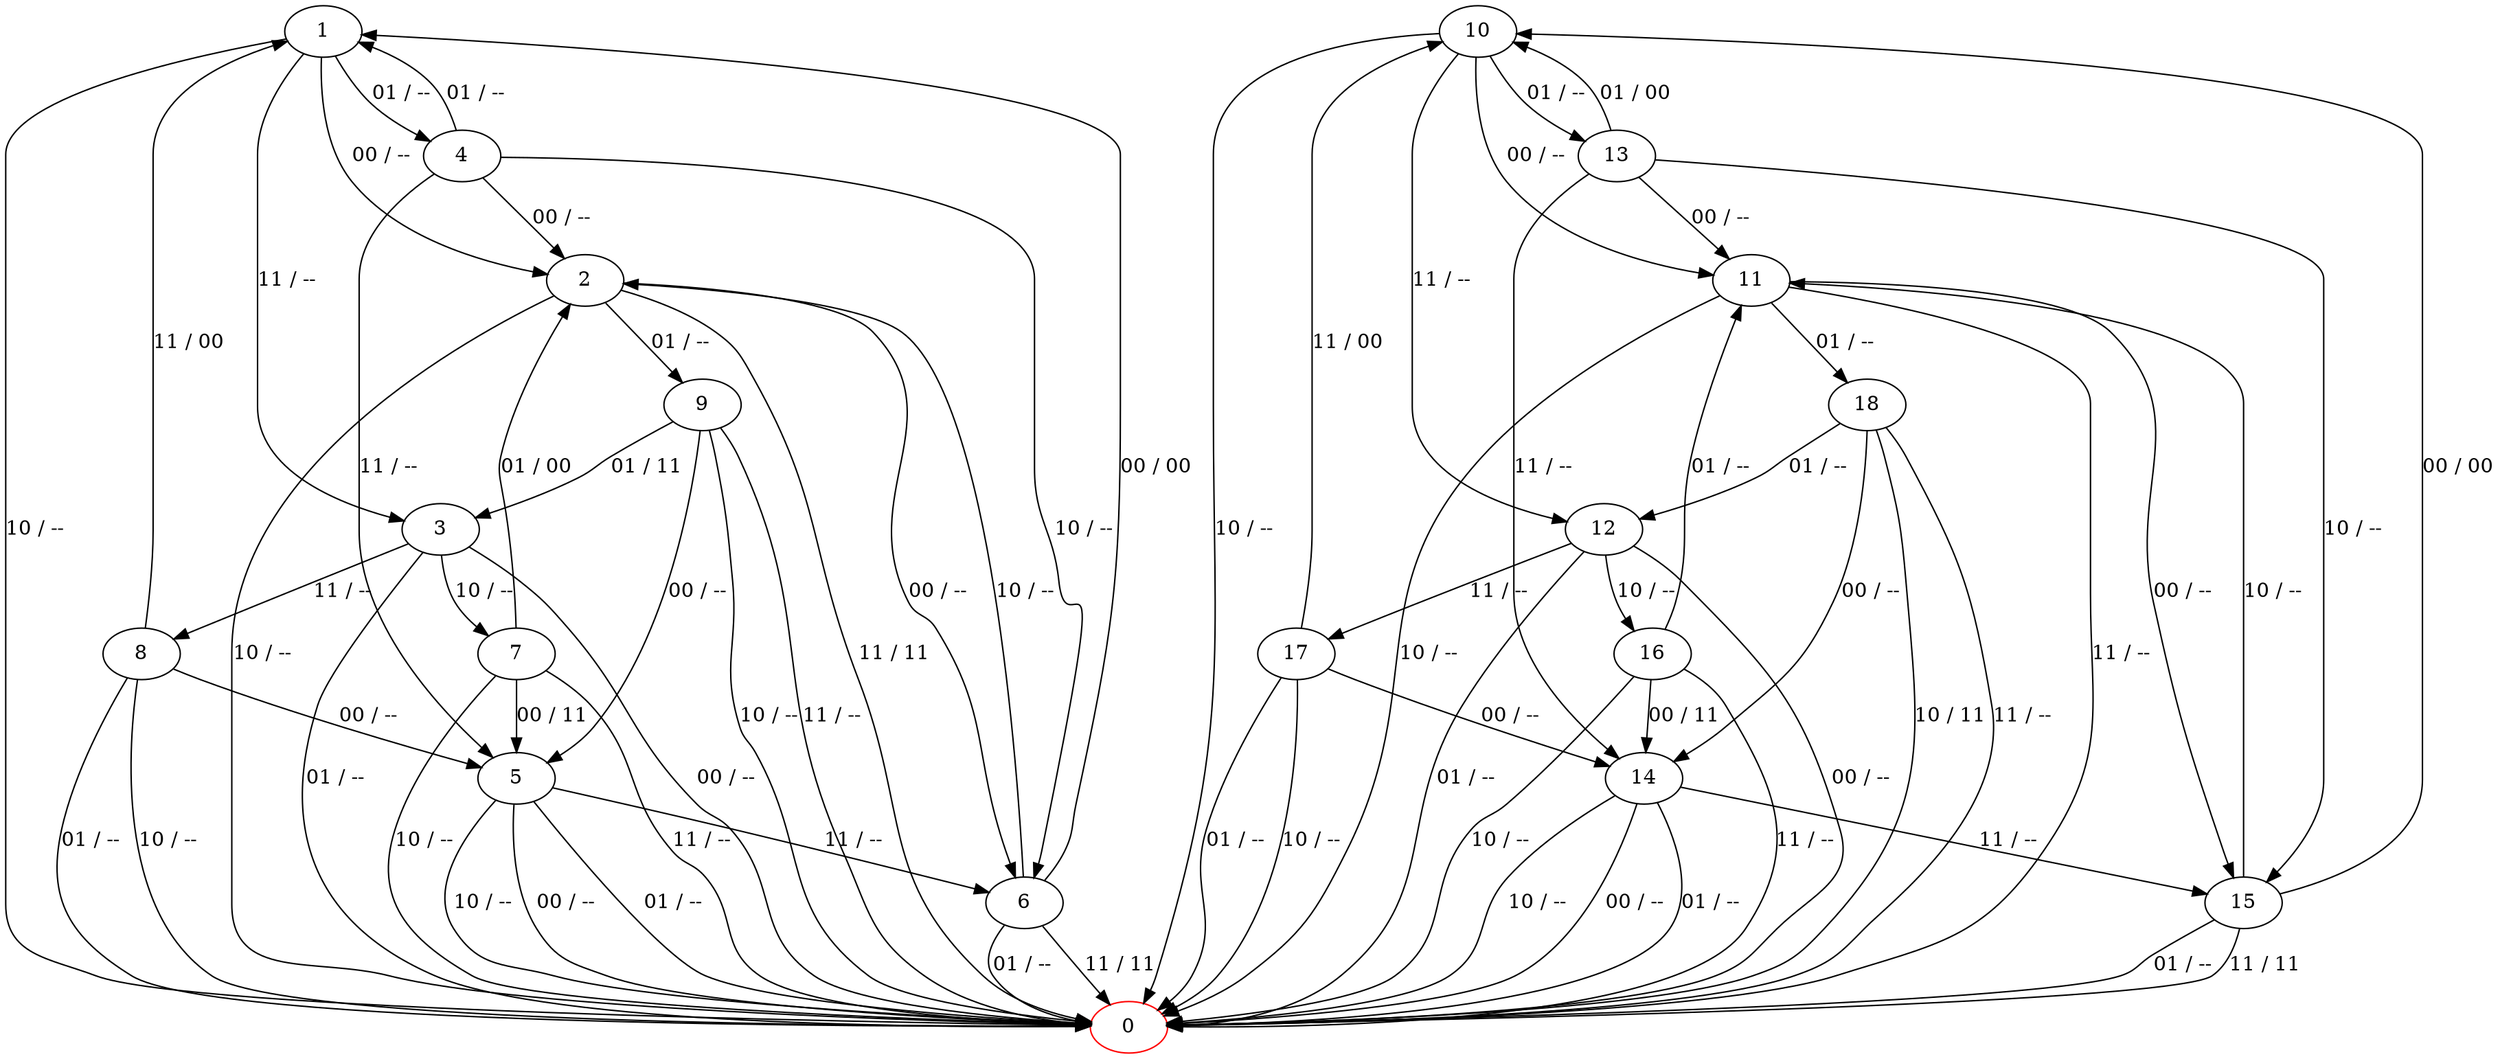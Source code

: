 digraph g {
0 [color="red"]
1
2
3
4
5
6
7
8
9
10
11
12
13
14
15
16
17
18
1 -> 2 [label="00 / --"]
1 -> 4 [label="01 / --"]
1 -> 0 [label="10 / --"]
1 -> 3 [label="11 / --"]
2 -> 6 [label="00 / --"]
2 -> 9 [label="01 / --"]
2 -> 0 [label="10 / --"]
2 -> 0 [label="11 / 11"]
3 -> 0 [label="00 / --"]
3 -> 0 [label="01 / --"]
3 -> 7 [label="10 / --"]
3 -> 8 [label="11 / --"]
4 -> 2 [label="00 / --"]
4 -> 1 [label="01 / --"]
4 -> 6 [label="10 / --"]
4 -> 5 [label="11 / --"]
5 -> 0 [label="00 / --"]
5 -> 0 [label="01 / --"]
5 -> 0 [label="10 / --"]
5 -> 6 [label="11 / --"]
6 -> 1 [label="00 / 00"]
6 -> 0 [label="01 / --"]
6 -> 2 [label="10 / --"]
6 -> 0 [label="11 / 11"]
7 -> 5 [label="00 / 11"]
7 -> 2 [label="01 / 00"]
7 -> 0 [label="10 / --"]
7 -> 0 [label="11 / --"]
8 -> 5 [label="00 / --"]
8 -> 0 [label="01 / --"]
8 -> 0 [label="10 / --"]
8 -> 1 [label="11 / 00"]
9 -> 5 [label="00 / --"]
9 -> 3 [label="01 / 11"]
9 -> 0 [label="10 / --"]
9 -> 0 [label="11 / --"]
10 -> 11 [label="00 / --"]
10 -> 13 [label="01 / --"]
10 -> 0 [label="10 / --"]
10 -> 12 [label="11 / --"]
11 -> 15 [label="00 / --"]
11 -> 18 [label="01 / --"]
11 -> 0 [label="10 / --"]
11 -> 0 [label="11 / --"]
12 -> 0 [label="00 / --"]
12 -> 0 [label="01 / --"]
12 -> 16 [label="10 / --"]
12 -> 17 [label="11 / --"]
13 -> 11 [label="00 / --"]
13 -> 10 [label="01 / 00"]
13 -> 15 [label="10 / --"]
13 -> 14 [label="11 / --"]
14 -> 0 [label="00 / --"]
14 -> 0 [label="01 / --"]
14 -> 0 [label="10 / --"]
14 -> 15 [label="11 / --"]
15 -> 10 [label="00 / 00"]
15 -> 0 [label="01 / --"]
15 -> 11 [label="10 / --"]
15 -> 0 [label="11 / 11"]
16 -> 14 [label="00 / 11"]
16 -> 11 [label="01 / --"]
16 -> 0 [label="10 / --"]
16 -> 0 [label="11 / --"]
17 -> 14 [label="00 / --"]
17 -> 0 [label="01 / --"]
17 -> 0 [label="10 / --"]
17 -> 10 [label="11 / 00"]
18 -> 14 [label="00 / --"]
18 -> 12 [label="01 / --"]
18 -> 0 [label="10 / 11"]
18 -> 0 [label="11 / --"]
}